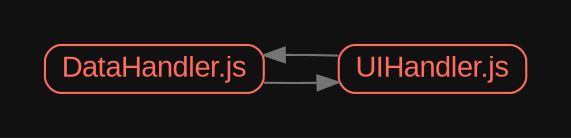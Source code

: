 digraph G {
	graph [bb="0,0,231,23",
		bgcolor="#111111",
		layout=dot,
		overlap=false,
		pad=0.3,
		rankdir=LR
	];
	node [color="#c6c5fe",
		fontcolor="#c6c5fe",
		fontname=Arial,
		fontsize="14px",
		height=0,
		label="\N",
		shape=box,
		style=rounded
	];
	edge [color="#757575"];
	"DataHandler.js"	[color="#ff6c60",
		fontcolor="#ff6c60",
		height=0.31944,
		pos="52.5,11.5",
		width=1.4583];
	"UIHandler.js"	[color="#ff6c60",
		fontcolor="#ff6c60",
		height=0.31944,
		pos="186,11.5",
		width=1.25];
	"DataHandler.js" -> "UIHandler.js"	[pos="e,140.79,5.0829 105.09,4.891 113.48,4.7215 122.2,4.7048 130.65,4.841"];
	"UIHandler.js" -> "DataHandler.js"	[pos="e,105.09,18.109 140.79,17.917 132.56,18.18 123.81,18.288 115.17,18.238"];
}

